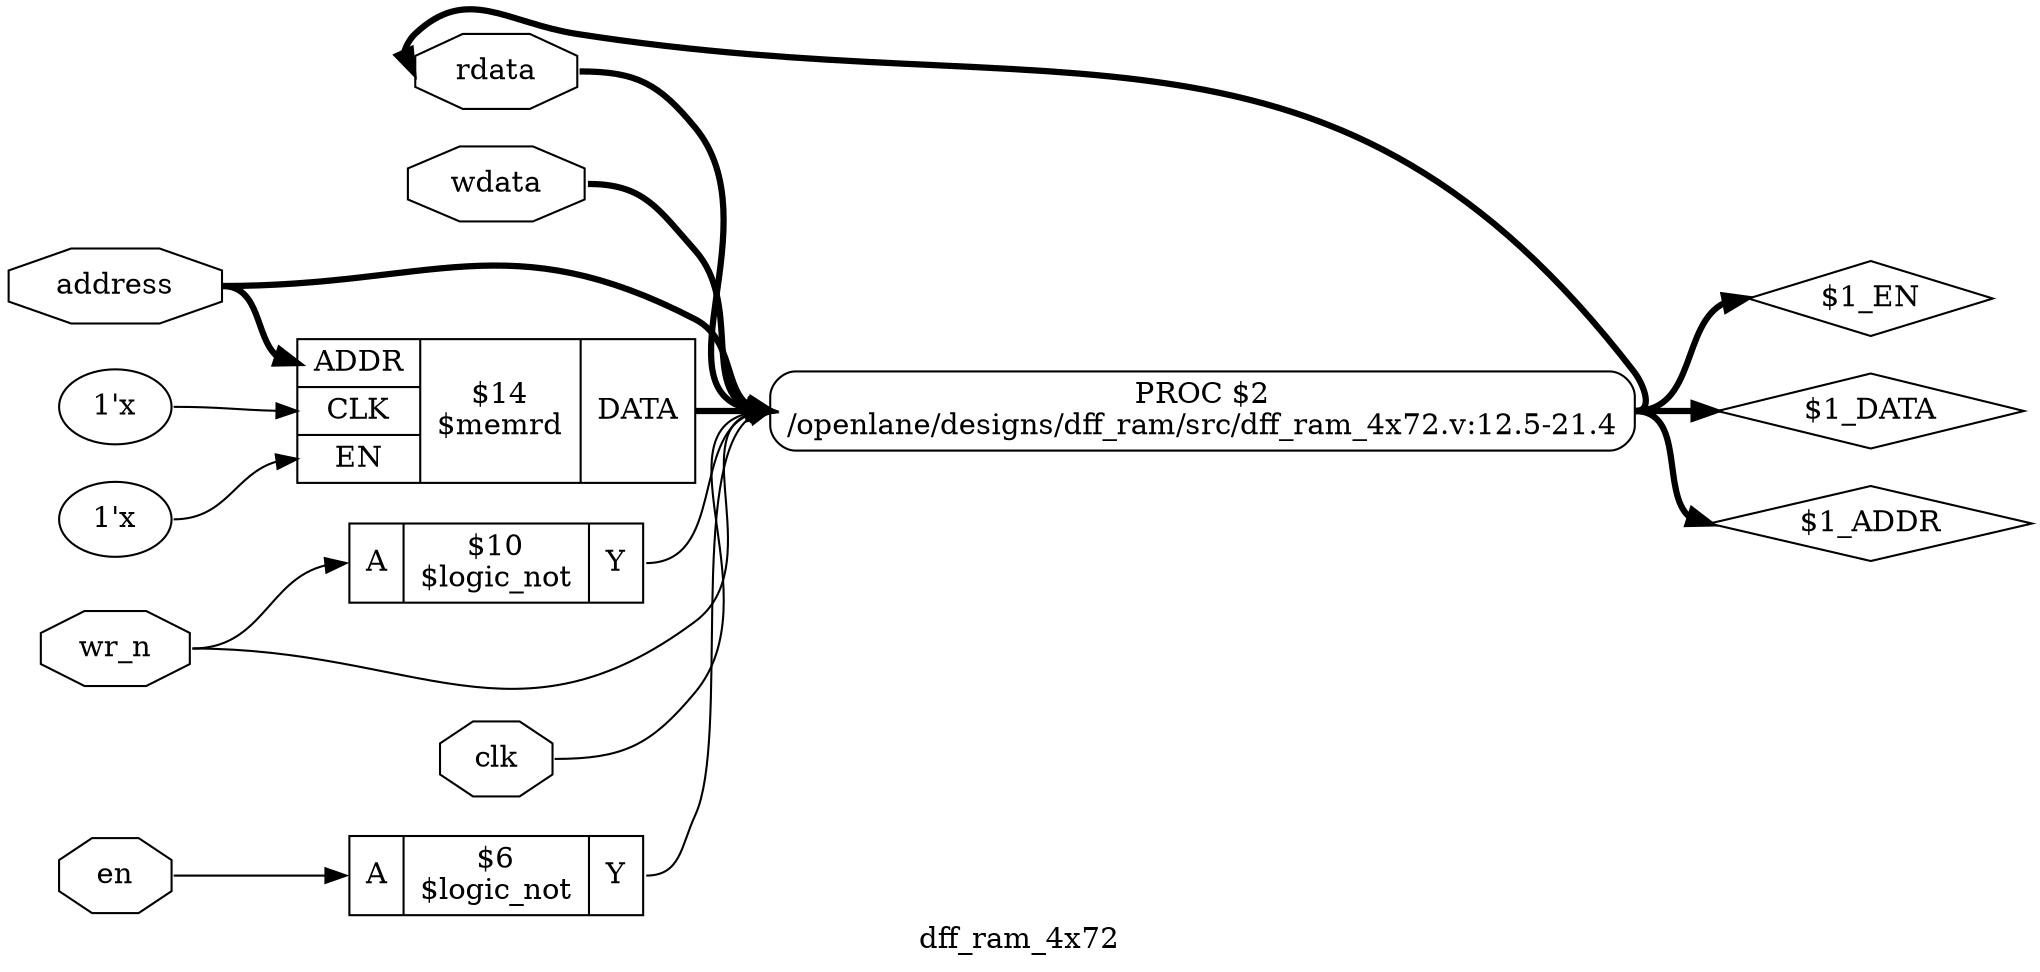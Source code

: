 digraph "dff_ram_4x72" {
label="dff_ram_4x72";
rankdir="LR";
remincross=true;
n17 [ shape=octagon, label="rdata", color="black", fontcolor="black" ];
n18 [ shape=octagon, label="wdata", color="black", fontcolor="black" ];
n19 [ shape=octagon, label="address", color="black", fontcolor="black" ];
n20 [ shape=octagon, label="wr_n", color="black", fontcolor="black" ];
n21 [ shape=octagon, label="en", color="black", fontcolor="black" ];
n22 [ shape=octagon, label="clk", color="black", fontcolor="black" ];
v0 [ label="1'x" ];
v1 [ label="1'x" ];
c27 [ shape=record, label="{{<p23> ADDR|<p24> CLK|<p25> EN}|$14\n$memrd|{<p26> DATA}}",  ];
c30 [ shape=record, label="{{<p28> A}|$10\n$logic_not|{<p29> Y}}",  ];
c31 [ shape=record, label="{{<p28> A}|$6\n$logic_not|{<p29> Y}}",  ];
p2 [shape=box, style=rounded, label="PROC $2\n/openlane/designs/dff_ram/src/dff_ram_4x72.v:12.5-21.4", ];
c27:p26:e -> p2:w [color="black", fontcolor="black", style="setlinewidth(3)", label=""];
n14 [ shape=diamond, label="$1_EN" ];
p2:e -> n14:w [color="black", fontcolor="black", style="setlinewidth(3)", label=""];
n15 [ shape=diamond, label="$1_DATA" ];
p2:e -> n15:w [color="black", fontcolor="black", style="setlinewidth(3)", label=""];
n16 [ shape=diamond, label="$1_ADDR" ];
p2:e -> n16:w [color="black", fontcolor="black", style="setlinewidth(3)", label=""];
p2:e -> n17:w [color="black", fontcolor="black", style="setlinewidth(3)", label=""];
n17:e -> p2:w [color="black", fontcolor="black", style="setlinewidth(3)", label=""];
n18:e -> p2:w [color="black", fontcolor="black", style="setlinewidth(3)", label=""];
n19:e -> c27:p23:w [color="black", fontcolor="black", style="setlinewidth(3)", label=""];
n19:e -> p2:w [color="black", fontcolor="black", style="setlinewidth(3)", label=""];
n20:e -> c30:p28:w [color="black", fontcolor="black", label=""];
n20:e -> p2:w [color="black", fontcolor="black", label=""];
n21:e -> c31:p28:w [color="black", fontcolor="black", label=""];
n22:e -> p2:w [color="black", fontcolor="black", label=""];
c30:p29:e -> p2:w [color="black", fontcolor="black", label=""];
c31:p29:e -> p2:w [color="black", fontcolor="black", label=""];
v0:e -> c27:p25:w [color="black", fontcolor="black", label=""];
v1:e -> c27:p24:w [color="black", fontcolor="black", label=""];
}
